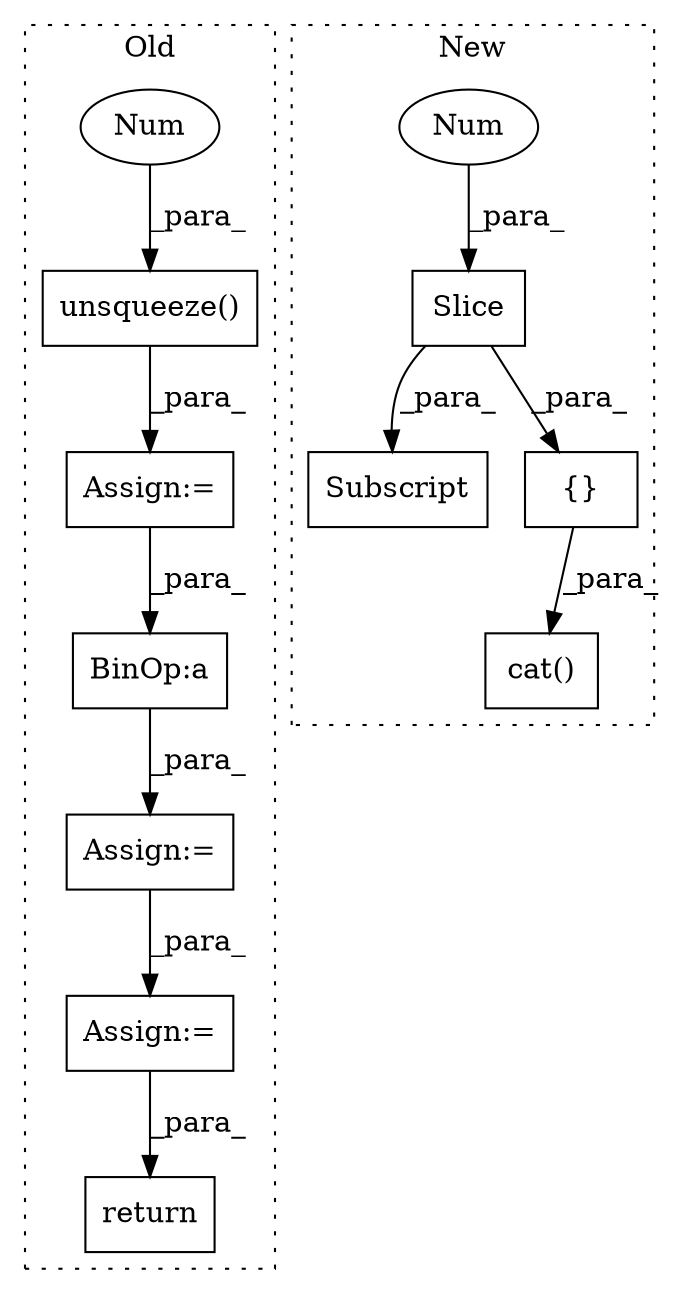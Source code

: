 digraph G {
subgraph cluster0 {
1 [label="unsqueeze()" a="75" s="2941,2966" l="24,1" shape="box"];
4 [label="Num" a="76" s="2965" l="1" shape="ellipse"];
6 [label="Assign:=" a="68" s="2938" l="3" shape="box"];
7 [label="Assign:=" a="68" s="3189" l="3" shape="box"];
8 [label="BinOp:a" a="82" s="3055" l="3" shape="box"];
9 [label="Assign:=" a="68" s="3036" l="3" shape="box"];
10 [label="return" a="93" s="3199" l="7" shape="box"];
label = "Old";
style="dotted";
}
subgraph cluster1 {
2 [label="Slice" a="80" s="4093" l="1" shape="box"];
3 [label="Num" a="76" s="4093" l="1" shape="ellipse"];
5 [label="Subscript" a="63" s="4084,0" l="12,0" shape="box"];
11 [label="{}" a="59" s="4179,4188" l="1,0" shape="box"];
12 [label="cat()" a="75" s="4169,4189" l="10,8" shape="box"];
label = "New";
style="dotted";
}
1 -> 6 [label="_para_"];
2 -> 11 [label="_para_"];
2 -> 5 [label="_para_"];
3 -> 2 [label="_para_"];
4 -> 1 [label="_para_"];
6 -> 8 [label="_para_"];
7 -> 10 [label="_para_"];
8 -> 9 [label="_para_"];
9 -> 7 [label="_para_"];
11 -> 12 [label="_para_"];
}